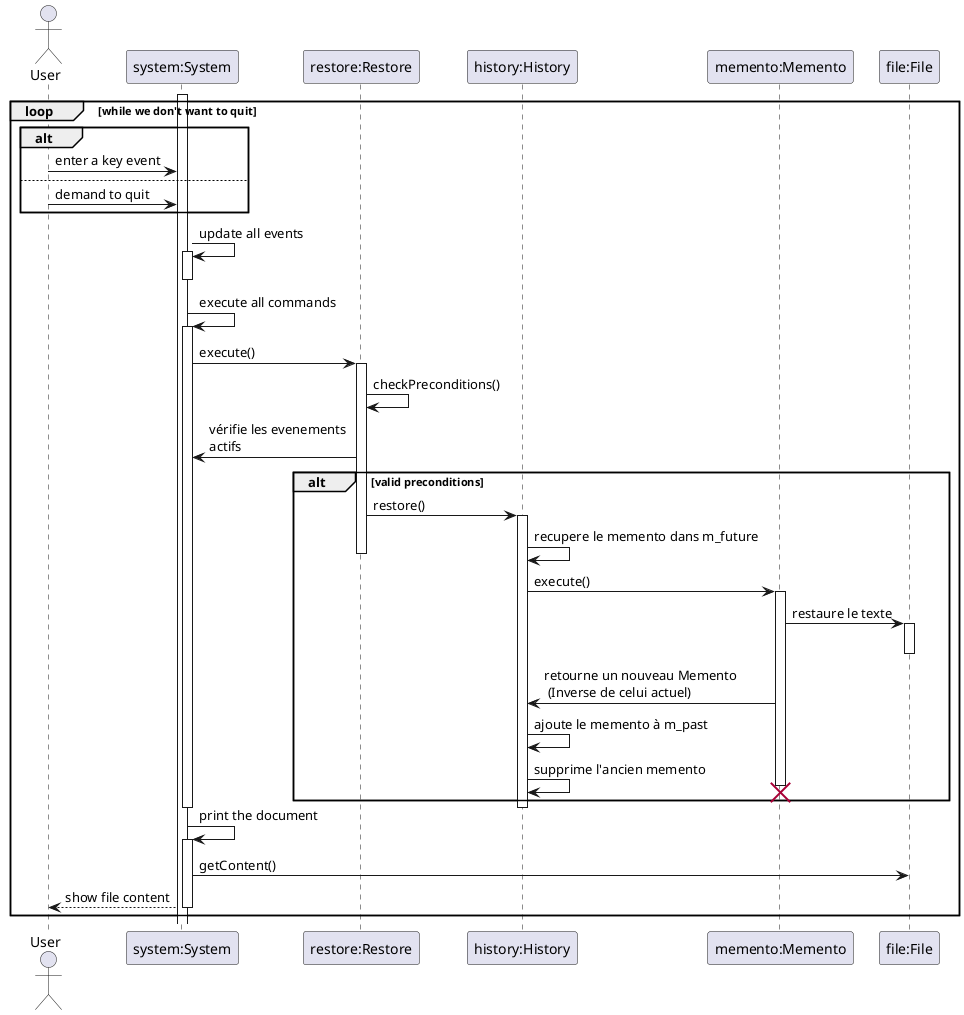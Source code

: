 @startuml

actor User as U

participant "system:System" as S
participant "restore:Restore" as C
participant "history:History" as H
participant "memento:Memento" as M
participant "file:File" as F
activate S

loop while we don't want to quit

alt
U -> S : enter a key event
else
U -> S : demand to quit
end

S -> S : update all events
activate S
deactivate S

S -> S : execute all commands
activate S

S -> C : execute()
activate C
C -> C : checkPreconditions()

C -> S : vérifie les evenements \nactifs



alt valid preconditions
C -> H : restore()
activate H
H->H : recupere le memento dans m_future
deactivate C
H->M : execute()
activate M
M -> F : restaure le texte  
activate F
deactivate F
M -> H : retourne un nouveau Memento\n (Inverse de celui actuel)
H->H : ajoute le memento à m_past
H->H: supprime l'ancien memento
destroy M

end
deactivate S
deactivate H
S -> S : print the document
activate S

S -> F : getContent()

S --> U : show file content
deactivate S

end

@enduml
